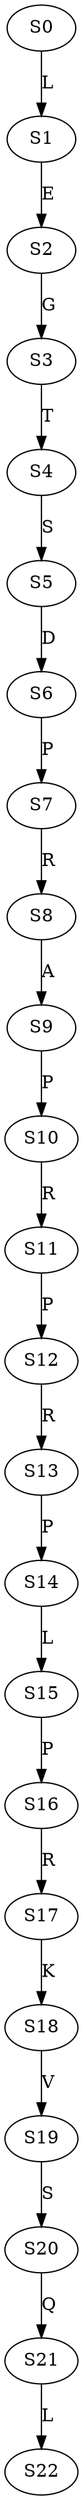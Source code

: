 strict digraph  {
	S0 -> S1 [ label = L ];
	S1 -> S2 [ label = E ];
	S2 -> S3 [ label = G ];
	S3 -> S4 [ label = T ];
	S4 -> S5 [ label = S ];
	S5 -> S6 [ label = D ];
	S6 -> S7 [ label = P ];
	S7 -> S8 [ label = R ];
	S8 -> S9 [ label = A ];
	S9 -> S10 [ label = P ];
	S10 -> S11 [ label = R ];
	S11 -> S12 [ label = P ];
	S12 -> S13 [ label = R ];
	S13 -> S14 [ label = P ];
	S14 -> S15 [ label = L ];
	S15 -> S16 [ label = P ];
	S16 -> S17 [ label = R ];
	S17 -> S18 [ label = K ];
	S18 -> S19 [ label = V ];
	S19 -> S20 [ label = S ];
	S20 -> S21 [ label = Q ];
	S21 -> S22 [ label = L ];
}
